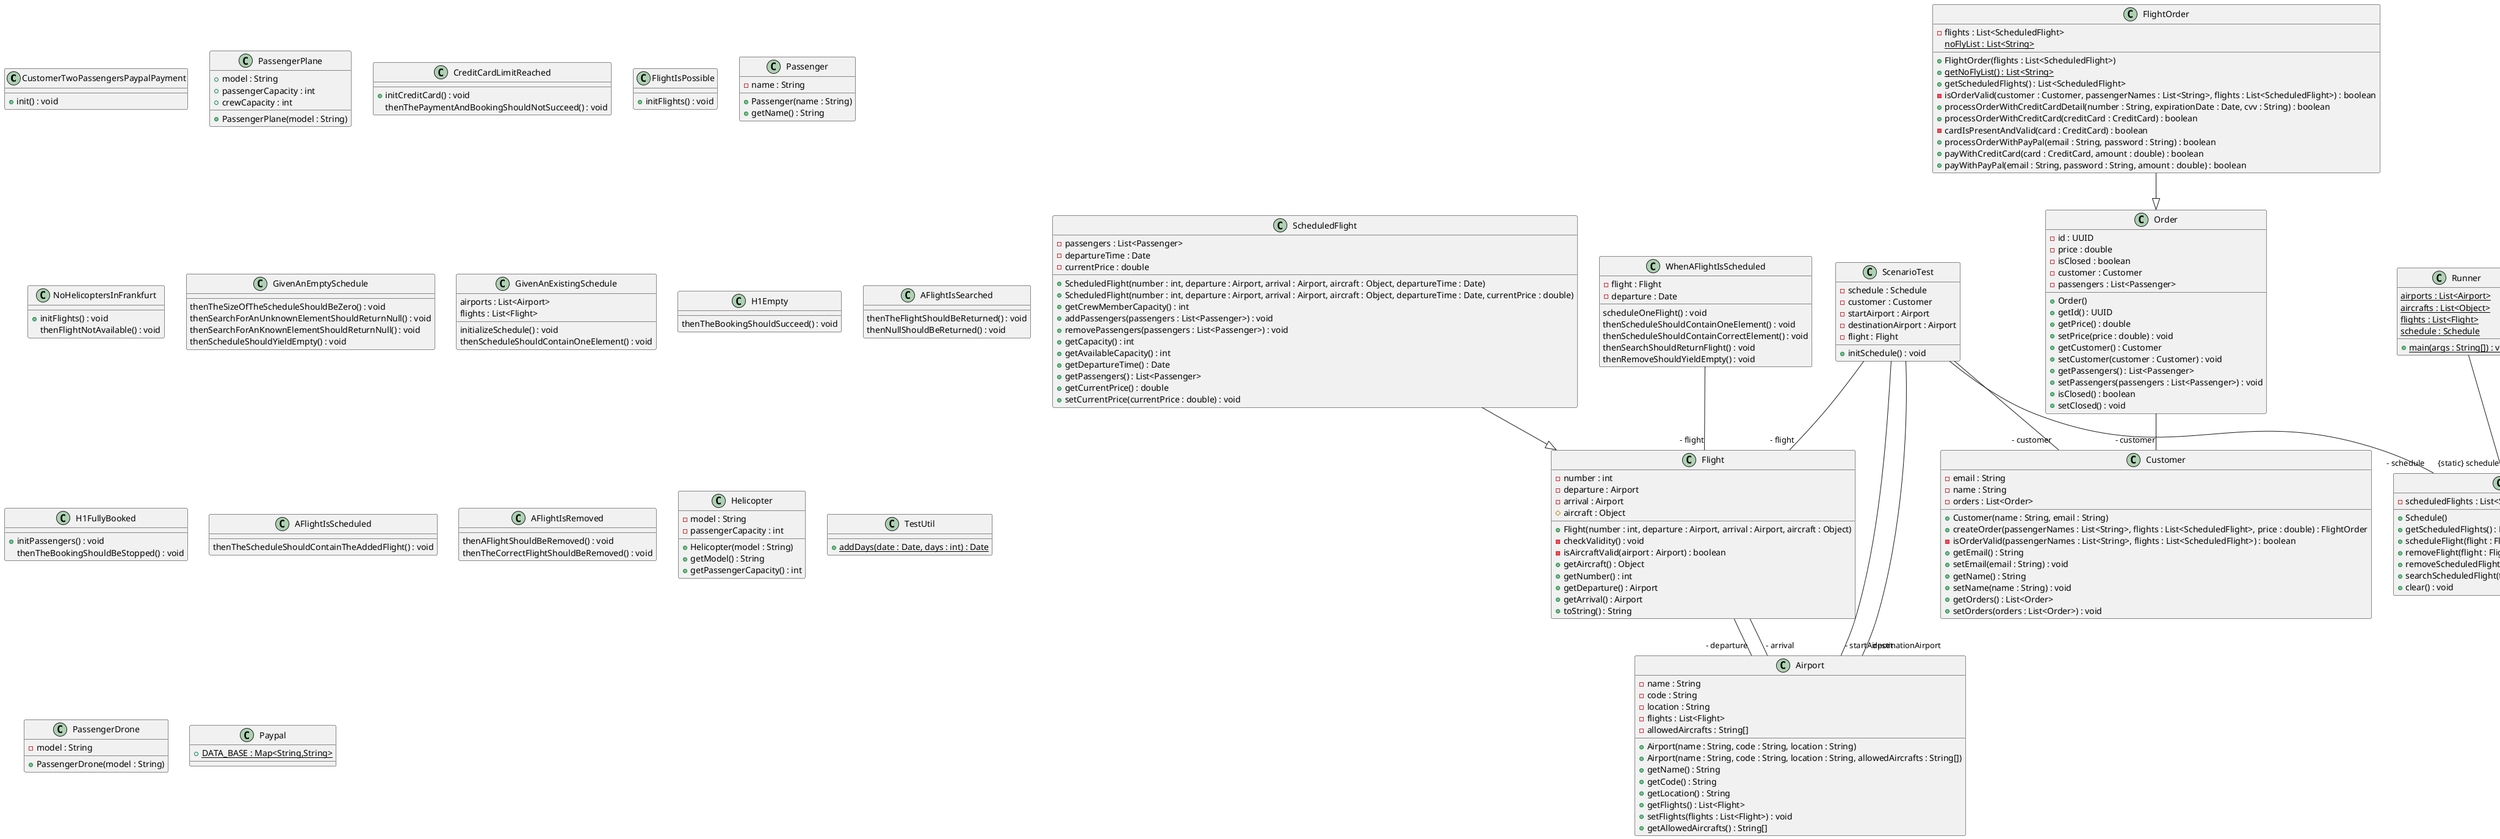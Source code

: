 @startuml
' skinparam classAttributeIconSize 0
class CustomerTwoPassengersPaypalPayment{
+ init() : void
}
class PassengerPlane{
+ model : String
+ passengerCapacity : int
+ crewCapacity : int
+ PassengerPlane(model : String)
}
class CreditCardLimitReached{
+ initCreditCard() : void
thenThePaymentAndBookingShouldNotSucceed() : void
}
class Flight{
- number : int
- departure : Airport
- arrival : Airport
# aircraft : Object
+ Flight(number : int, departure : Airport, arrival : Airport, aircraft : Object)
- checkValidity() : void
- isAircraftValid(airport : Airport) : boolean
+ getAircraft() : Object
+ getNumber() : int
+ getDeparture() : Airport
+ getArrival() : Airport
+ toString() : String
}
class ScheduledFlight{
- passengers : List<Passenger>
- departureTime : Date
- currentPrice : double
+ ScheduledFlight(number : int, departure : Airport, arrival : Airport, aircraft : Object, departureTime : Date)
+ ScheduledFlight(number : int, departure : Airport, arrival : Airport, aircraft : Object, departureTime : Date, currentPrice : double)
+ getCrewMemberCapacity() : int
+ addPassengers(passengers : List<Passenger>) : void
+ removePassengers(passengers : List<Passenger>) : void
+ getCapacity() : int
+ getAvailableCapacity() : int
+ getDepartureTime() : Date
+ getPassengers() : List<Passenger>
+ getCurrentPrice() : double
+ setCurrentPrice(currentPrice : double) : void
}
ScheduledFlight --|> Flight
class CreditCard{
- amount : double
- number : String
- date : Date
- cvv : String
- valid : boolean
+ CreditCard(number : String, date : Date, cvv : String)
+ setAmount(amount : double) : void
+ getAmount() : double
+ isValid() : boolean
+ setValid() : void
}
class Order{
- id : UUID
- price : double
- isClosed : boolean
- customer : Customer
- passengers : List<Passenger>
+ Order()
+ getId() : UUID
+ getPrice() : double
+ setPrice(price : double) : void
+ getCustomer() : Customer
+ setCustomer(customer : Customer) : void
+ getPassengers() : List<Passenger>
+ setPassengers(passengers : List<Passenger>) : void
+ isClosed() : boolean
+ setClosed() : void
}
class FlightIsPossible{
+ initFlights() : void
}
class Passenger{
- name : String
+ Passenger(name : String)
+ getName() : String
}

class NoHelicoptersInFrankfurt{
+ initFlights() : void
thenFlightNotAvailable() : void
}
class GivenAnEmptySchedule{
thenTheSizeOfTheScheduleShouldBeZero() : void
thenSearchForAnUnknownElementShouldReturnNull() : void
thenSearchForAnKnownElementShouldReturnNull() : void
thenScheduleShouldYieldEmpty() : void
}
class Customer{
- email : String
- name : String
- orders : List<Order>
+ Customer(name : String, email : String)
+ createOrder(passengerNames : List<String>, flights : List<ScheduledFlight>, price : double) : FlightOrder
- isOrderValid(passengerNames : List<String>, flights : List<ScheduledFlight>) : boolean
+ getEmail() : String
+ setEmail(email : String) : void
+ getName() : String
+ setName(name : String) : void
+ getOrders() : List<Order>
+ setOrders(orders : List<Order>) : void
}
class WhenAFlightIsScheduled{
- flight : Flight
- departure : Date
scheduleOneFlight() : void
thenScheduleShouldContainOneElement() : void
thenScheduleShouldContainCorrectElement() : void
thenSearchShouldReturnFlight() : void
thenRemoveShouldYieldEmpty() : void
}
class GivenAnExistingSchedule{
airports : List<Airport>
flights : List<Flight>
initializeSchedule() : void
thenScheduleShouldContainOneElement() : void
}
class H1Empty{
thenTheBookingShouldSucceed() : void
}
class AFlightIsSearched{
thenTheFlightShouldBeReturned() : void
thenNullShouldBeReturned() : void
}
class H1FullyBooked{
+ initPassengers() : void
thenTheBookingShouldBeStopped() : void
}
class Runner{
{static} airports : List<Airport>
{static} aircrafts : List<Object>
{static} flights : List<Flight>
{static} schedule : Schedule
+ {static} main(args : String[]) : void
}
class AFlightIsScheduled{
thenTheScheduleShouldContainTheAddedFlight() : void
}
class Airport{
- name : String
- code : String
- location : String
- flights : List<Flight>
- allowedAircrafts : String[]
+ Airport(name : String, code : String, location : String)
+ Airport(name : String, code : String, location : String, allowedAircrafts : String[])
+ getName() : String
+ getCode() : String
+ getLocation() : String
+ getFlights() : List<Flight>
+ setFlights(flights : List<Flight>) : void
+ getAllowedAircrafts() : String[]
}
class AFlightIsRemoved{
thenAFlightShouldBeRemoved() : void
thenTheCorrectFlightShouldBeRemoved() : void
}
class Helicopter{
- model : String
- passengerCapacity : int
+ Helicopter(model : String)
+ getModel() : String
+ getPassengerCapacity() : int
}
class ScenarioTest{
- schedule : Schedule
- customer : Customer
- startAirport : Airport
- destinationAirport : Airport
- flight : Flight
+ initSchedule() : void
}
class TestUtil{
+ {static} addDays(date : Date, days : int) : Date
}
class FlightOrder{
- flights : List<ScheduledFlight>
{static} noFlyList : List<String>
+ FlightOrder(flights : List<ScheduledFlight>)
+ {static} getNoFlyList() : List<String>
+ getScheduledFlights() : List<ScheduledFlight>
- isOrderValid(customer : Customer, passengerNames : List<String>, flights : List<ScheduledFlight>) : boolean
+ processOrderWithCreditCardDetail(number : String, expirationDate : Date, cvv : String) : boolean
+ processOrderWithCreditCard(creditCard : CreditCard) : boolean
- cardIsPresentAndValid(card : CreditCard) : boolean
+ processOrderWithPayPal(email : String, password : String) : boolean
+ payWithCreditCard(card : CreditCard, amount : double) : boolean
+ payWithPayPal(email : String, password : String, amount : double) : boolean
}
FlightOrder --|> Order
class ScheduleTest{
- schedule : Schedule
+ initSchedule() : void
}
class Schedule{
- scheduledFlights : List<ScheduledFlight>
+ Schedule()
+ getScheduledFlights() : List<ScheduledFlight>
+ scheduleFlight(flight : Flight, date : Date) : void
+ removeFlight(flight : Flight) : void
+ removeScheduledFlight(flight : ScheduledFlight) : void
+ searchScheduledFlight(flightNumber : int) : ScheduledFlight
+ clear() : void
}
class PassengerDrone{
- model : String
+ PassengerDrone(model : String)
}
class CustomerOnePassengerCreditCardPayment{
- creditCard : CreditCard
+ init() : void
}
class Paypal{
+ {static} DATA_BASE : Map<String,String>
}
Flight--"- departure" Airport
Flight--"- arrival" Airport
Order--"- customer" Customer
WhenAFlightIsScheduled--"- flight" Flight
Runner--"{static} schedule" Schedule
ScenarioTest--"- schedule" Schedule
ScenarioTest--"- customer" Customer
ScenarioTest--"- startAirport" Airport
ScenarioTest--"- destinationAirport" Airport
ScenarioTest--"- flight" Flight
ScheduleTest--"- schedule" Schedule
CustomerOnePassengerCreditCardPayment--"- creditCard" CreditCard
@enduml